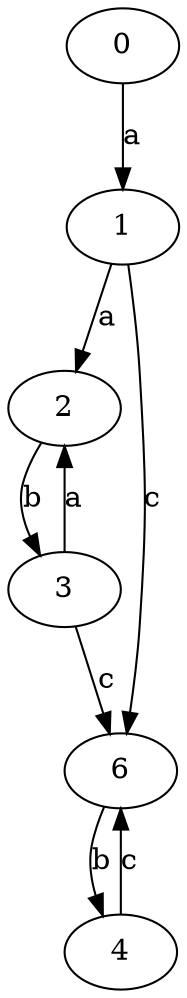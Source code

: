 strict digraph  {
1;
2;
3;
0;
4;
6;
1 -> 2  [label=a];
1 -> 6  [label=c];
2 -> 3  [label=b];
3 -> 2  [label=a];
3 -> 6  [label=c];
0 -> 1  [label=a];
4 -> 6  [label=c];
6 -> 4  [label=b];
}
